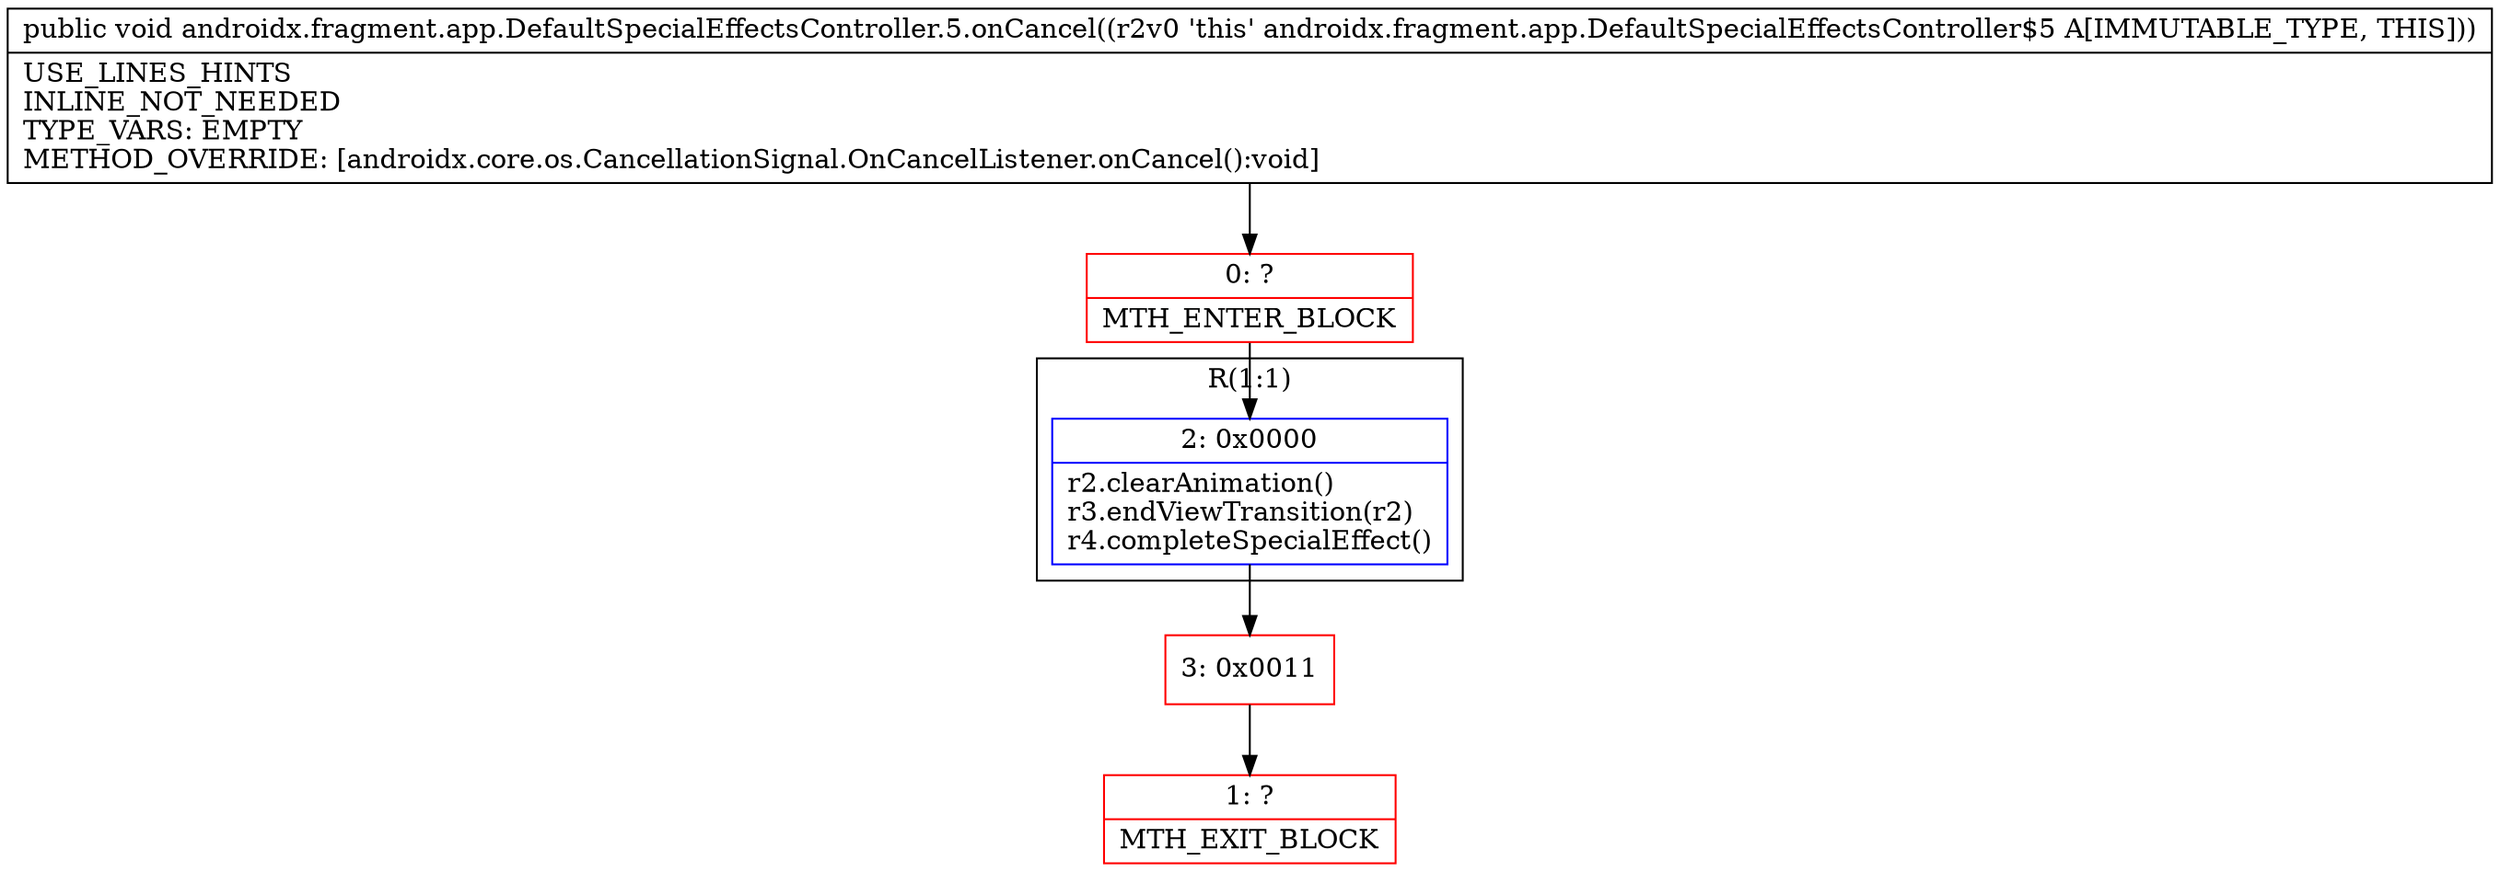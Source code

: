 digraph "CFG forandroidx.fragment.app.DefaultSpecialEffectsController.5.onCancel()V" {
subgraph cluster_Region_1334185899 {
label = "R(1:1)";
node [shape=record,color=blue];
Node_2 [shape=record,label="{2\:\ 0x0000|r2.clearAnimation()\lr3.endViewTransition(r2)\lr4.completeSpecialEffect()\l}"];
}
Node_0 [shape=record,color=red,label="{0\:\ ?|MTH_ENTER_BLOCK\l}"];
Node_3 [shape=record,color=red,label="{3\:\ 0x0011}"];
Node_1 [shape=record,color=red,label="{1\:\ ?|MTH_EXIT_BLOCK\l}"];
MethodNode[shape=record,label="{public void androidx.fragment.app.DefaultSpecialEffectsController.5.onCancel((r2v0 'this' androidx.fragment.app.DefaultSpecialEffectsController$5 A[IMMUTABLE_TYPE, THIS]))  | USE_LINES_HINTS\lINLINE_NOT_NEEDED\lTYPE_VARS: EMPTY\lMETHOD_OVERRIDE: [androidx.core.os.CancellationSignal.OnCancelListener.onCancel():void]\l}"];
MethodNode -> Node_0;Node_2 -> Node_3;
Node_0 -> Node_2;
Node_3 -> Node_1;
}

